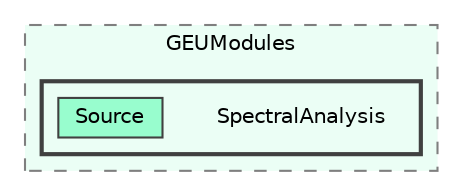 digraph "C:/GEU/GEUModules/SpectralAnalysis"
{
 // LATEX_PDF_SIZE
  bgcolor="transparent";
  edge [fontname=Helvetica,fontsize=10,labelfontname=Helvetica,labelfontsize=10];
  node [fontname=Helvetica,fontsize=10,shape=box,height=0.2,width=0.4];
  compound=true
  subgraph clusterdir_70e1bd6aad29eaa9efcef7cf630be9eb {
    graph [ bgcolor="#ebfef5", pencolor="grey50", label="GEUModules", fontname=Helvetica,fontsize=10 style="filled,dashed", URL="dir_70e1bd6aad29eaa9efcef7cf630be9eb.html",tooltip=""]
  subgraph clusterdir_0e58257785926a08b8b5b3ff3a6ec9e6 {
    graph [ bgcolor="#ebfef5", pencolor="grey25", label="", fontname=Helvetica,fontsize=10 style="filled,bold", URL="dir_0e58257785926a08b8b5b3ff3a6ec9e6.html",tooltip=""]
    dir_0e58257785926a08b8b5b3ff3a6ec9e6 [shape=plaintext, label="SpectralAnalysis"];
  dir_251af26a4215ff7c551dd5935c709624 [label="Source", fillcolor="#98fdce", color="grey25", style="filled", URL="dir_251af26a4215ff7c551dd5935c709624.html",tooltip=""];
  }
  }
}
